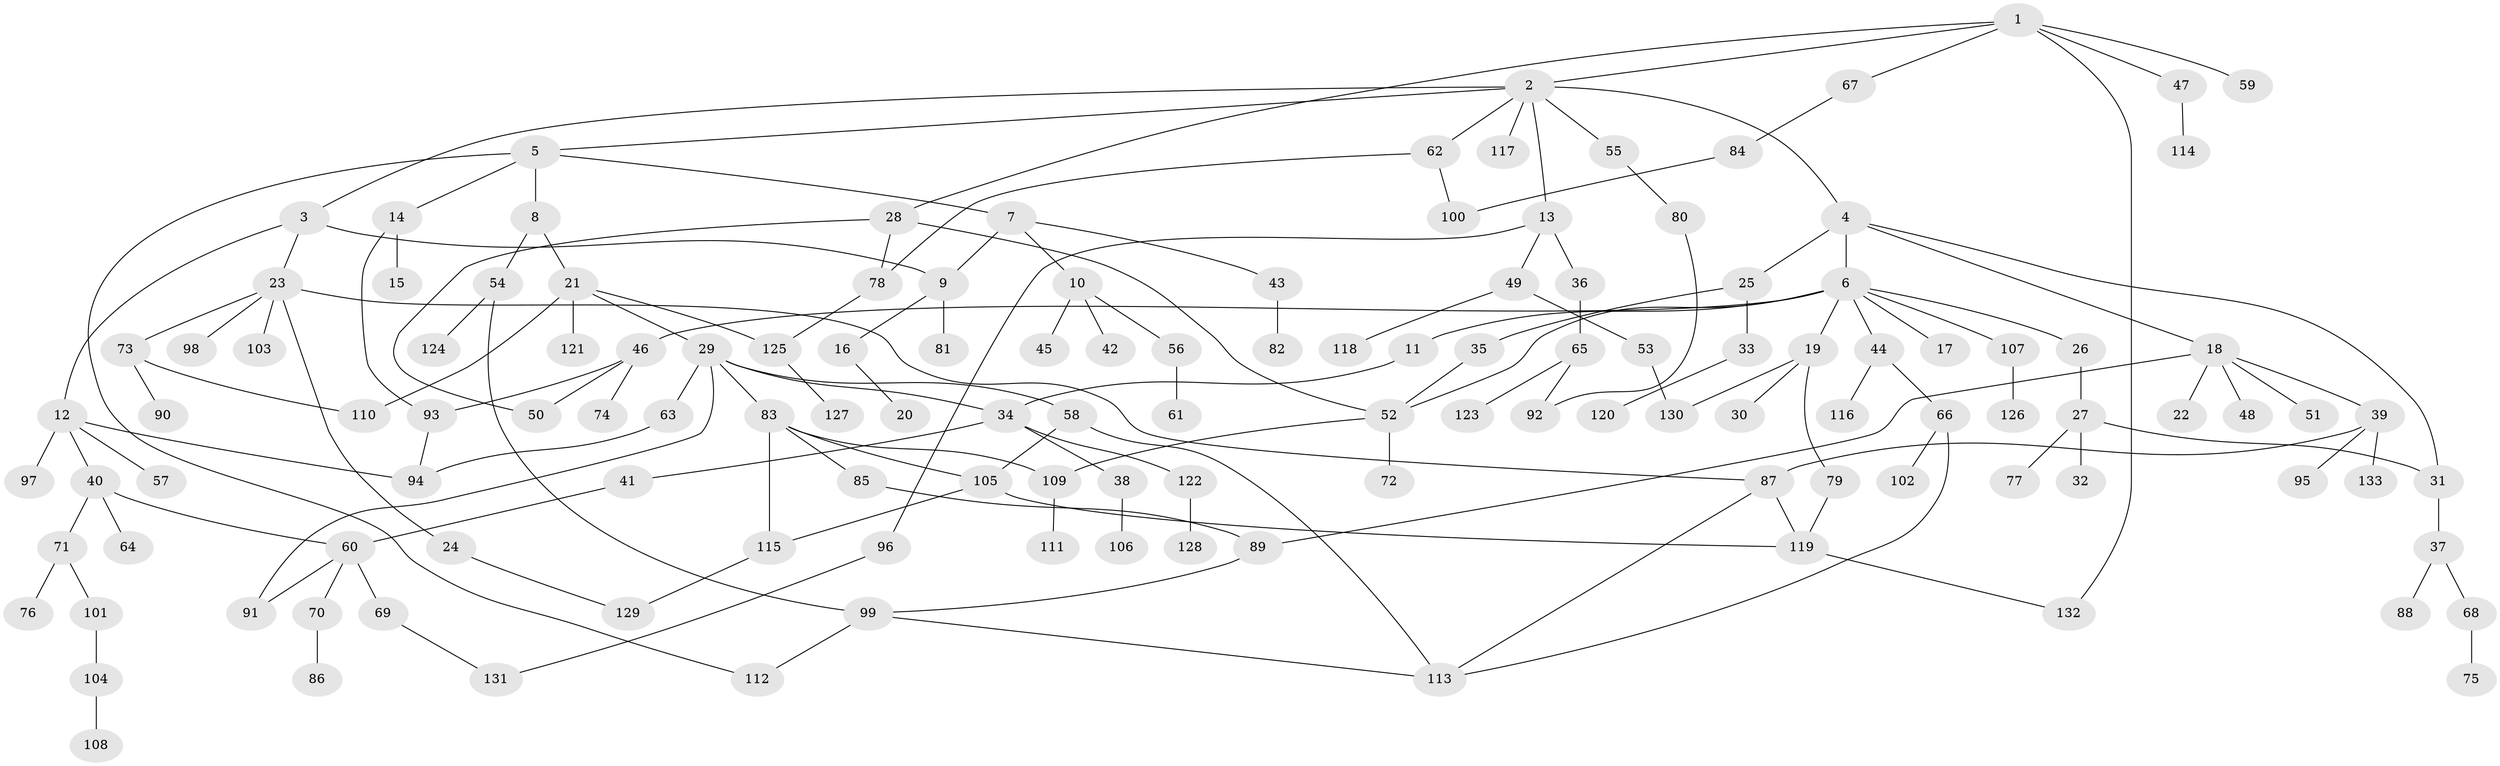 // Generated by graph-tools (version 1.1) at 2025/41/03/09/25 04:41:49]
// undirected, 133 vertices, 164 edges
graph export_dot {
graph [start="1"]
  node [color=gray90,style=filled];
  1;
  2;
  3;
  4;
  5;
  6;
  7;
  8;
  9;
  10;
  11;
  12;
  13;
  14;
  15;
  16;
  17;
  18;
  19;
  20;
  21;
  22;
  23;
  24;
  25;
  26;
  27;
  28;
  29;
  30;
  31;
  32;
  33;
  34;
  35;
  36;
  37;
  38;
  39;
  40;
  41;
  42;
  43;
  44;
  45;
  46;
  47;
  48;
  49;
  50;
  51;
  52;
  53;
  54;
  55;
  56;
  57;
  58;
  59;
  60;
  61;
  62;
  63;
  64;
  65;
  66;
  67;
  68;
  69;
  70;
  71;
  72;
  73;
  74;
  75;
  76;
  77;
  78;
  79;
  80;
  81;
  82;
  83;
  84;
  85;
  86;
  87;
  88;
  89;
  90;
  91;
  92;
  93;
  94;
  95;
  96;
  97;
  98;
  99;
  100;
  101;
  102;
  103;
  104;
  105;
  106;
  107;
  108;
  109;
  110;
  111;
  112;
  113;
  114;
  115;
  116;
  117;
  118;
  119;
  120;
  121;
  122;
  123;
  124;
  125;
  126;
  127;
  128;
  129;
  130;
  131;
  132;
  133;
  1 -- 2;
  1 -- 28;
  1 -- 47;
  1 -- 59;
  1 -- 67;
  1 -- 132;
  2 -- 3;
  2 -- 4;
  2 -- 5;
  2 -- 13;
  2 -- 55;
  2 -- 62;
  2 -- 117;
  3 -- 9;
  3 -- 12;
  3 -- 23;
  4 -- 6;
  4 -- 18;
  4 -- 25;
  4 -- 31;
  5 -- 7;
  5 -- 8;
  5 -- 14;
  5 -- 112;
  6 -- 11;
  6 -- 17;
  6 -- 19;
  6 -- 26;
  6 -- 44;
  6 -- 46;
  6 -- 52;
  6 -- 107;
  7 -- 10;
  7 -- 43;
  7 -- 9;
  8 -- 21;
  8 -- 54;
  9 -- 16;
  9 -- 81;
  10 -- 42;
  10 -- 45;
  10 -- 56;
  11 -- 34;
  12 -- 40;
  12 -- 57;
  12 -- 97;
  12 -- 94;
  13 -- 36;
  13 -- 49;
  13 -- 96;
  14 -- 15;
  14 -- 93;
  16 -- 20;
  18 -- 22;
  18 -- 39;
  18 -- 48;
  18 -- 51;
  18 -- 89;
  19 -- 30;
  19 -- 79;
  19 -- 130;
  21 -- 29;
  21 -- 110;
  21 -- 121;
  21 -- 125;
  23 -- 24;
  23 -- 73;
  23 -- 98;
  23 -- 103;
  23 -- 87;
  24 -- 129;
  25 -- 33;
  25 -- 35;
  26 -- 27;
  27 -- 31;
  27 -- 32;
  27 -- 77;
  28 -- 50;
  28 -- 78;
  28 -- 52;
  29 -- 58;
  29 -- 63;
  29 -- 83;
  29 -- 91;
  29 -- 34;
  31 -- 37;
  33 -- 120;
  34 -- 38;
  34 -- 41;
  34 -- 122;
  35 -- 52;
  36 -- 65;
  37 -- 68;
  37 -- 88;
  38 -- 106;
  39 -- 87;
  39 -- 95;
  39 -- 133;
  40 -- 64;
  40 -- 71;
  40 -- 60;
  41 -- 60;
  43 -- 82;
  44 -- 66;
  44 -- 116;
  46 -- 74;
  46 -- 93;
  46 -- 50;
  47 -- 114;
  49 -- 53;
  49 -- 118;
  52 -- 72;
  52 -- 109;
  53 -- 130;
  54 -- 124;
  54 -- 99;
  55 -- 80;
  56 -- 61;
  58 -- 113;
  58 -- 105;
  60 -- 69;
  60 -- 70;
  60 -- 91;
  62 -- 78;
  62 -- 100;
  63 -- 94;
  65 -- 92;
  65 -- 123;
  66 -- 102;
  66 -- 113;
  67 -- 84;
  68 -- 75;
  69 -- 131;
  70 -- 86;
  71 -- 76;
  71 -- 101;
  73 -- 90;
  73 -- 110;
  78 -- 125;
  79 -- 119;
  80 -- 92;
  83 -- 85;
  83 -- 105;
  83 -- 109;
  83 -- 115;
  84 -- 100;
  85 -- 89;
  87 -- 119;
  87 -- 113;
  89 -- 99;
  93 -- 94;
  96 -- 131;
  99 -- 112;
  99 -- 113;
  101 -- 104;
  104 -- 108;
  105 -- 115;
  105 -- 119;
  107 -- 126;
  109 -- 111;
  115 -- 129;
  119 -- 132;
  122 -- 128;
  125 -- 127;
}
